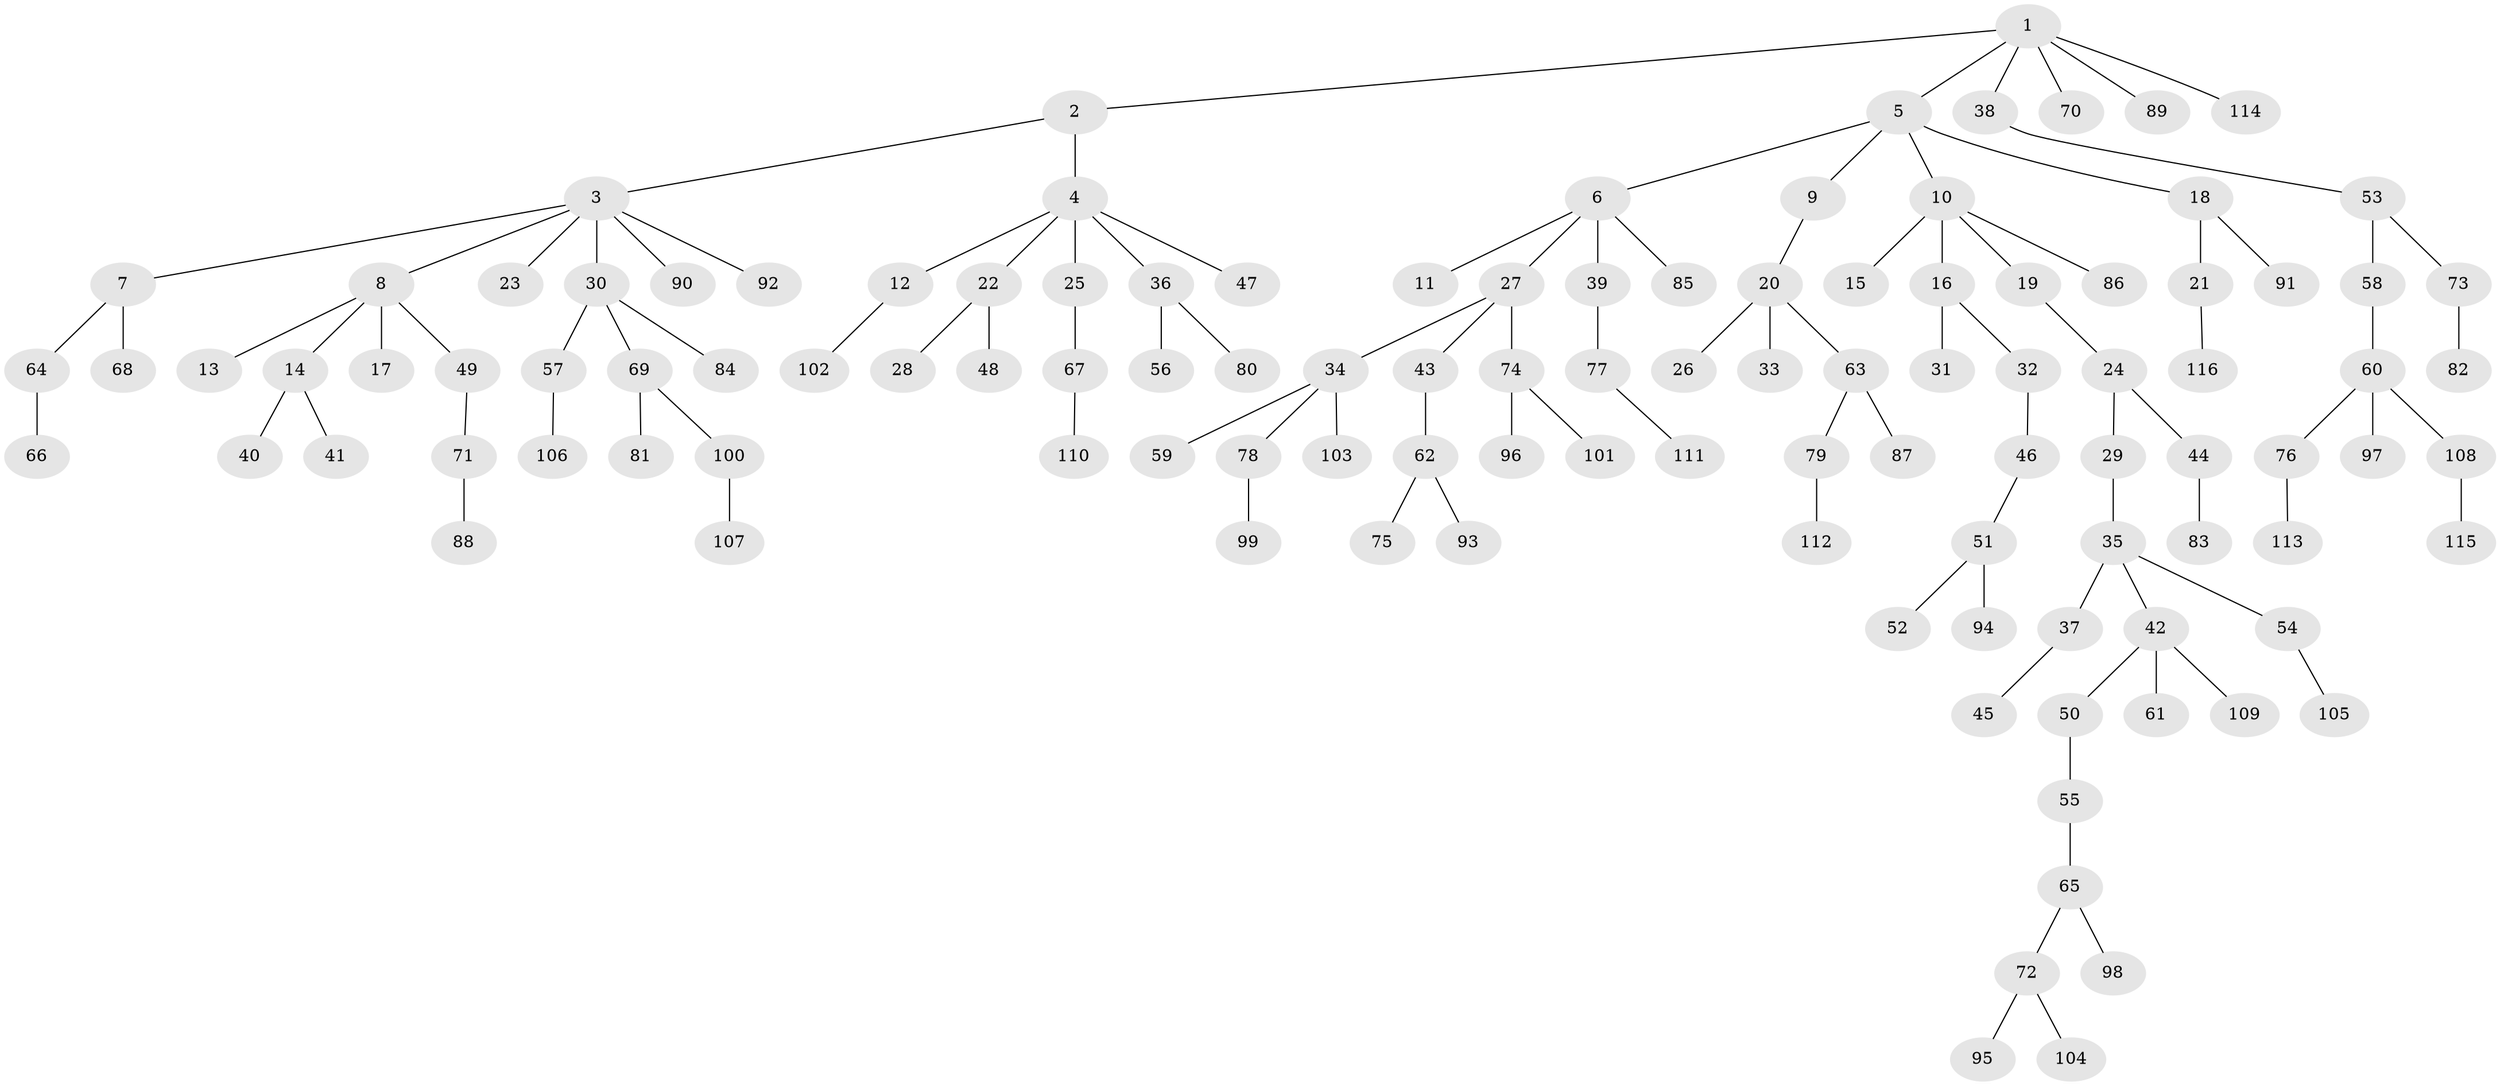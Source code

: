 // Generated by graph-tools (version 1.1) at 2025/02/03/09/25 03:02:27]
// undirected, 116 vertices, 115 edges
graph export_dot {
graph [start="1"]
  node [color=gray90,style=filled];
  1;
  2;
  3;
  4;
  5;
  6;
  7;
  8;
  9;
  10;
  11;
  12;
  13;
  14;
  15;
  16;
  17;
  18;
  19;
  20;
  21;
  22;
  23;
  24;
  25;
  26;
  27;
  28;
  29;
  30;
  31;
  32;
  33;
  34;
  35;
  36;
  37;
  38;
  39;
  40;
  41;
  42;
  43;
  44;
  45;
  46;
  47;
  48;
  49;
  50;
  51;
  52;
  53;
  54;
  55;
  56;
  57;
  58;
  59;
  60;
  61;
  62;
  63;
  64;
  65;
  66;
  67;
  68;
  69;
  70;
  71;
  72;
  73;
  74;
  75;
  76;
  77;
  78;
  79;
  80;
  81;
  82;
  83;
  84;
  85;
  86;
  87;
  88;
  89;
  90;
  91;
  92;
  93;
  94;
  95;
  96;
  97;
  98;
  99;
  100;
  101;
  102;
  103;
  104;
  105;
  106;
  107;
  108;
  109;
  110;
  111;
  112;
  113;
  114;
  115;
  116;
  1 -- 2;
  1 -- 5;
  1 -- 38;
  1 -- 70;
  1 -- 89;
  1 -- 114;
  2 -- 3;
  2 -- 4;
  3 -- 7;
  3 -- 8;
  3 -- 23;
  3 -- 30;
  3 -- 90;
  3 -- 92;
  4 -- 12;
  4 -- 22;
  4 -- 25;
  4 -- 36;
  4 -- 47;
  5 -- 6;
  5 -- 9;
  5 -- 10;
  5 -- 18;
  6 -- 11;
  6 -- 27;
  6 -- 39;
  6 -- 85;
  7 -- 64;
  7 -- 68;
  8 -- 13;
  8 -- 14;
  8 -- 17;
  8 -- 49;
  9 -- 20;
  10 -- 15;
  10 -- 16;
  10 -- 19;
  10 -- 86;
  12 -- 102;
  14 -- 40;
  14 -- 41;
  16 -- 31;
  16 -- 32;
  18 -- 21;
  18 -- 91;
  19 -- 24;
  20 -- 26;
  20 -- 33;
  20 -- 63;
  21 -- 116;
  22 -- 28;
  22 -- 48;
  24 -- 29;
  24 -- 44;
  25 -- 67;
  27 -- 34;
  27 -- 43;
  27 -- 74;
  29 -- 35;
  30 -- 57;
  30 -- 69;
  30 -- 84;
  32 -- 46;
  34 -- 59;
  34 -- 78;
  34 -- 103;
  35 -- 37;
  35 -- 42;
  35 -- 54;
  36 -- 56;
  36 -- 80;
  37 -- 45;
  38 -- 53;
  39 -- 77;
  42 -- 50;
  42 -- 61;
  42 -- 109;
  43 -- 62;
  44 -- 83;
  46 -- 51;
  49 -- 71;
  50 -- 55;
  51 -- 52;
  51 -- 94;
  53 -- 58;
  53 -- 73;
  54 -- 105;
  55 -- 65;
  57 -- 106;
  58 -- 60;
  60 -- 76;
  60 -- 97;
  60 -- 108;
  62 -- 75;
  62 -- 93;
  63 -- 79;
  63 -- 87;
  64 -- 66;
  65 -- 72;
  65 -- 98;
  67 -- 110;
  69 -- 81;
  69 -- 100;
  71 -- 88;
  72 -- 95;
  72 -- 104;
  73 -- 82;
  74 -- 96;
  74 -- 101;
  76 -- 113;
  77 -- 111;
  78 -- 99;
  79 -- 112;
  100 -- 107;
  108 -- 115;
}
